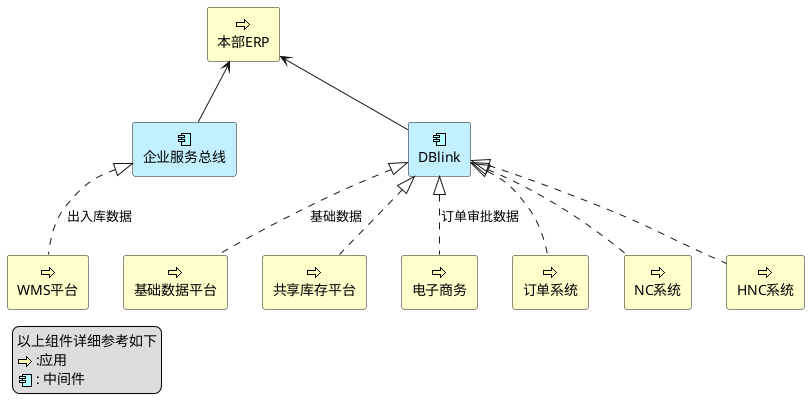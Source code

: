 bms系统架构图

@startuml

sprite $bProcess jar:archimate/business-process
sprite $aComponent jar:archimate/application-component

archimate #Business "本部ERP"  as erp <<business-process>>
archimate #Business "基础数据平台"  as base <<business-process>>
archimate #Business "共享库存平台" as share <<business-process>>
archimate #Business "电子商务" as online_retailers <<business-process>>
archimate #Business "订单系统" as order_system <<business-process>>
archimate #Business "NC系统" as nc <<business-process>>
archimate #Business "HNC系统" as hnc <<business-process>>
archimate #Business "WMS平台" as wms <<business-process>>

archimate #APPLICATION "企业服务总线" as esb <<application-component>>
archimate #APPLICATION "DBlink" as dblink <<application-component>>


esb -up-> erp
dblink -up-> erp

base .up.|> dblink : 基础数据
nc .up.|> dblink
order_system .up.|> dblink
online_retailers .up.|> dblink : 订单审批数据
hnc .up.|> dblink
share .up.|> dblink

wms .up.|> esb : 出入库数据

legend left
以上组件详细参考如下
<$bProcess> :应用
<$aComponent> : 中间件
endlegend

@enduml